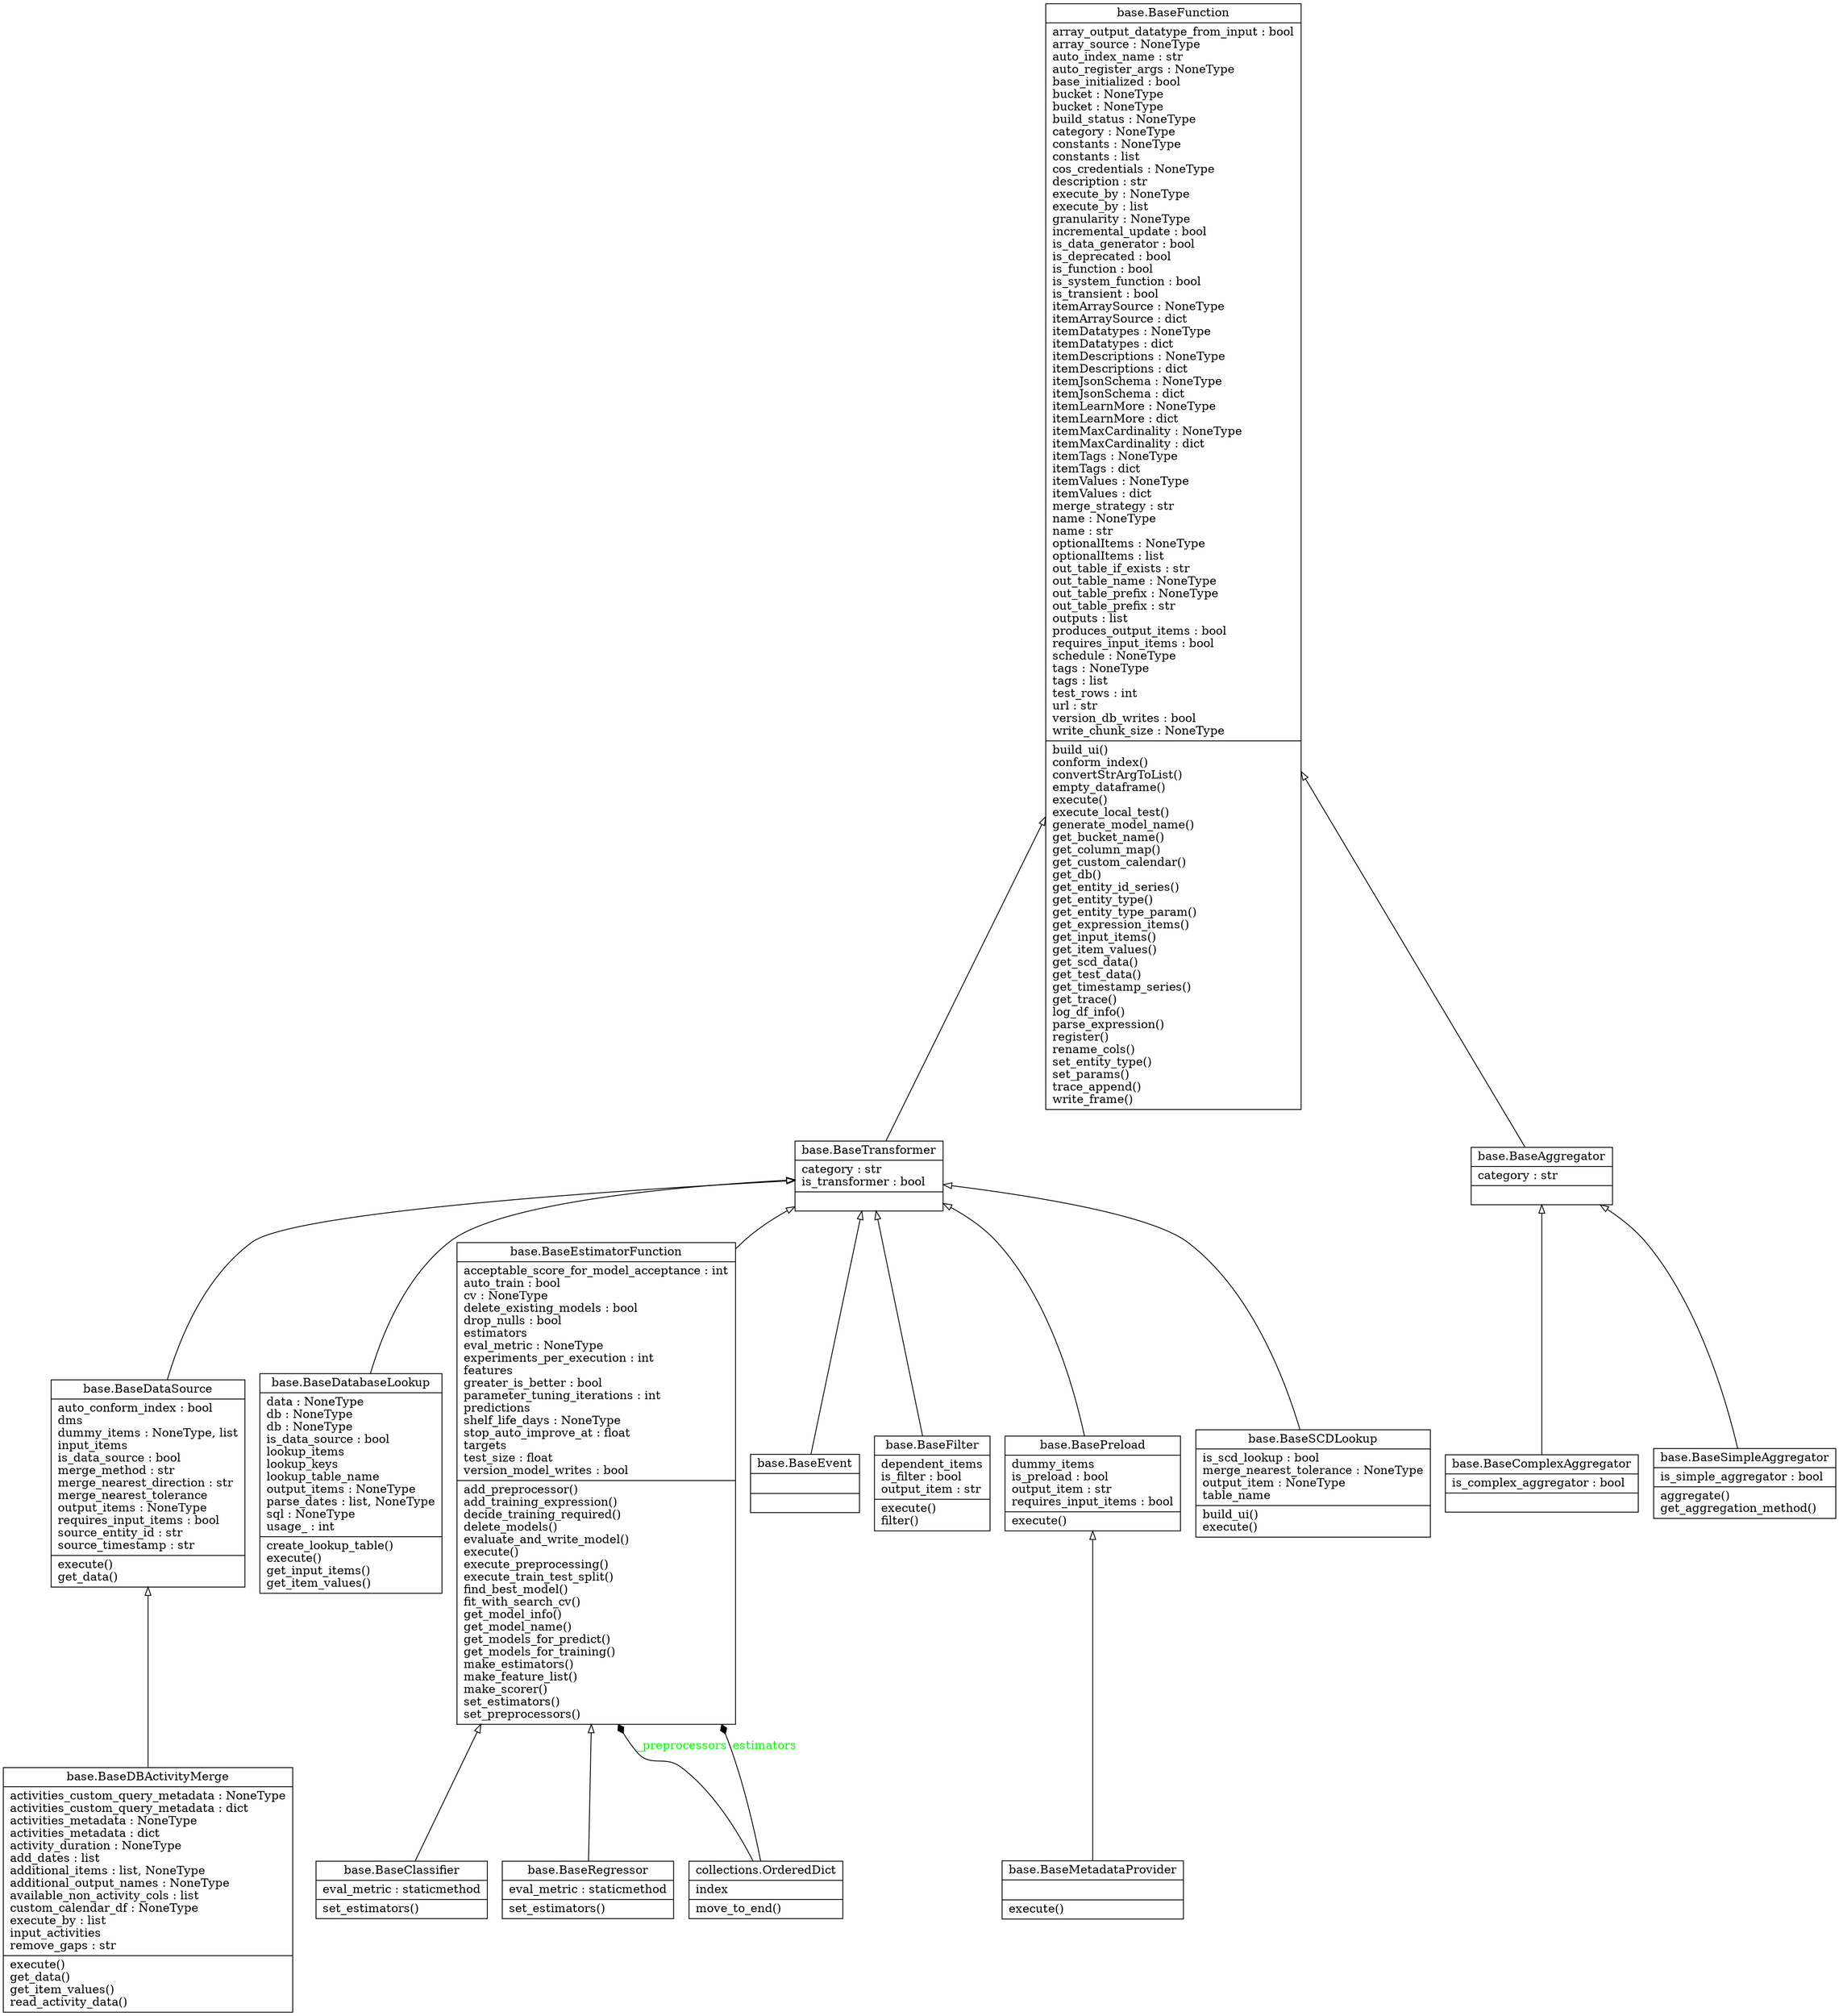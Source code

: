 digraph "classes_base" {
charset="utf-8"
rankdir=BT
"0" [label="{base.BaseAggregator|category : str\l|}", shape="record"];
"1" [label="{base.BaseClassifier|eval_metric : staticmethod\l|set_estimators()\l}", shape="record"];
"2" [label="{base.BaseComplexAggregator|is_complex_aggregator : bool\l|}", shape="record"];
"3" [label="{base.BaseDBActivityMerge|activities_custom_query_metadata : NoneType\lactivities_custom_query_metadata : dict\lactivities_metadata : NoneType\lactivities_metadata : dict\lactivity_duration : NoneType\ladd_dates : list\ladditional_items : list, NoneType\ladditional_output_names : NoneType\lavailable_non_activity_cols : list\lcustom_calendar_df : NoneType\lexecute_by : list\linput_activities\lremove_gaps : str\l|execute()\lget_data()\lget_item_values()\lread_activity_data()\l}", shape="record"];
"4" [label="{base.BaseDataSource|auto_conform_index : bool\ldms\ldummy_items : NoneType, list\linput_items\lis_data_source : bool\lmerge_method : str\lmerge_nearest_direction : str\lmerge_nearest_tolerance\loutput_items : NoneType\lrequires_input_items : bool\lsource_entity_id : str\lsource_timestamp : str\l|execute()\lget_data()\l}", shape="record"];
"5" [label="{base.BaseDatabaseLookup|data : NoneType\ldb : NoneType\ldb : NoneType\lis_data_source : bool\llookup_items\llookup_keys\llookup_table_name\loutput_items : NoneType\lparse_dates : list, NoneType\lsql : NoneType\lusage_ : int\l|create_lookup_table()\lexecute()\lget_input_items()\lget_item_values()\l}", shape="record"];
"6" [label="{base.BaseEstimatorFunction|acceptable_score_for_model_acceptance : int\lauto_train : bool\lcv : NoneType\ldelete_existing_models : bool\ldrop_nulls : bool\lestimators\leval_metric : NoneType\lexperiments_per_execution : int\lfeatures\lgreater_is_better : bool\lparameter_tuning_iterations : int\lpredictions\lshelf_life_days : NoneType\lstop_auto_improve_at : float\ltargets\ltest_size : float\lversion_model_writes : bool\l|add_preprocessor()\ladd_training_expression()\ldecide_training_required()\ldelete_models()\levaluate_and_write_model()\lexecute()\lexecute_preprocessing()\lexecute_train_test_split()\lfind_best_model()\lfit_with_search_cv()\lget_model_info()\lget_model_name()\lget_models_for_predict()\lget_models_for_training()\lmake_estimators()\lmake_feature_list()\lmake_scorer()\lset_estimators()\lset_preprocessors()\l}", shape="record"];
"7" [label="{base.BaseEvent|\l|}", shape="record"];
"8" [label="{base.BaseFilter|dependent_items\lis_filter : bool\loutput_item : str\l|execute()\lfilter()\l}", shape="record"];
"9" [label="{base.BaseFunction|array_output_datatype_from_input : bool\larray_source : NoneType\lauto_index_name : str\lauto_register_args : NoneType\lbase_initialized : bool\lbucket : NoneType\lbucket : NoneType\lbuild_status : NoneType\lcategory : NoneType\lconstants : NoneType\lconstants : list\lcos_credentials : NoneType\ldescription : str\lexecute_by : NoneType\lexecute_by : list\lgranularity : NoneType\lincremental_update : bool\lis_data_generator : bool\lis_deprecated : bool\lis_function : bool\lis_system_function : bool\lis_transient : bool\litemArraySource : NoneType\litemArraySource : dict\litemDatatypes : NoneType\litemDatatypes : dict\litemDescriptions : NoneType\litemDescriptions : dict\litemJsonSchema : NoneType\litemJsonSchema : dict\litemLearnMore : NoneType\litemLearnMore : dict\litemMaxCardinality : NoneType\litemMaxCardinality : dict\litemTags : NoneType\litemTags : dict\litemValues : NoneType\litemValues : dict\lmerge_strategy : str\lname : NoneType\lname : str\loptionalItems : NoneType\loptionalItems : list\lout_table_if_exists : str\lout_table_name : NoneType\lout_table_prefix : NoneType\lout_table_prefix : str\loutputs : list\lproduces_output_items : bool\lrequires_input_items : bool\lschedule : NoneType\ltags : NoneType\ltags : list\ltest_rows : int\lurl : str\lversion_db_writes : bool\lwrite_chunk_size : NoneType\l|build_ui()\lconform_index()\lconvertStrArgToList()\lempty_dataframe()\lexecute()\lexecute_local_test()\lgenerate_model_name()\lget_bucket_name()\lget_column_map()\lget_custom_calendar()\lget_db()\lget_entity_id_series()\lget_entity_type()\lget_entity_type_param()\lget_expression_items()\lget_input_items()\lget_item_values()\lget_scd_data()\lget_test_data()\lget_timestamp_series()\lget_trace()\llog_df_info()\lparse_expression()\lregister()\lrename_cols()\lset_entity_type()\lset_params()\ltrace_append()\lwrite_frame()\l}", shape="record"];
"10" [label="{base.BaseMetadataProvider|\l|execute()\l}", shape="record"];
"11" [label="{base.BasePreload|dummy_items\lis_preload : bool\loutput_item : str\lrequires_input_items : bool\l|execute()\l}", shape="record"];
"12" [label="{base.BaseRegressor|eval_metric : staticmethod\l|set_estimators()\l}", shape="record"];
"13" [label="{base.BaseSCDLookup|is_scd_lookup : bool\lmerge_nearest_tolerance : NoneType\loutput_item : NoneType\ltable_name\l|build_ui()\lexecute()\l}", shape="record"];
"14" [label="{base.BaseSimpleAggregator|is_simple_aggregator : bool\l|aggregate()\lget_aggregation_method()\l}", shape="record"];
"15" [label="{base.BaseTransformer|category : str\lis_transformer : bool\l|}", shape="record"];
"16" [label="{collections.OrderedDict|index\l|move_to_end()\l}", shape="record"];
"0" -> "9" [arrowhead="empty", arrowtail="none"];
"1" -> "6" [arrowhead="empty", arrowtail="none"];
"2" -> "0" [arrowhead="empty", arrowtail="none"];
"3" -> "4" [arrowhead="empty", arrowtail="none"];
"4" -> "15" [arrowhead="empty", arrowtail="none"];
"5" -> "15" [arrowhead="empty", arrowtail="none"];
"6" -> "15" [arrowhead="empty", arrowtail="none"];
"7" -> "15" [arrowhead="empty", arrowtail="none"];
"8" -> "15" [arrowhead="empty", arrowtail="none"];
"10" -> "11" [arrowhead="empty", arrowtail="none"];
"11" -> "15" [arrowhead="empty", arrowtail="none"];
"12" -> "6" [arrowhead="empty", arrowtail="none"];
"13" -> "15" [arrowhead="empty", arrowtail="none"];
"14" -> "0" [arrowhead="empty", arrowtail="none"];
"15" -> "9" [arrowhead="empty", arrowtail="none"];
"16" -> "6" [arrowhead="diamond", arrowtail="none", fontcolor="green", label="_preprocessors", style="solid"];
"16" -> "6" [arrowhead="diamond", arrowtail="none", fontcolor="green", label="estimators", style="solid"];
}
